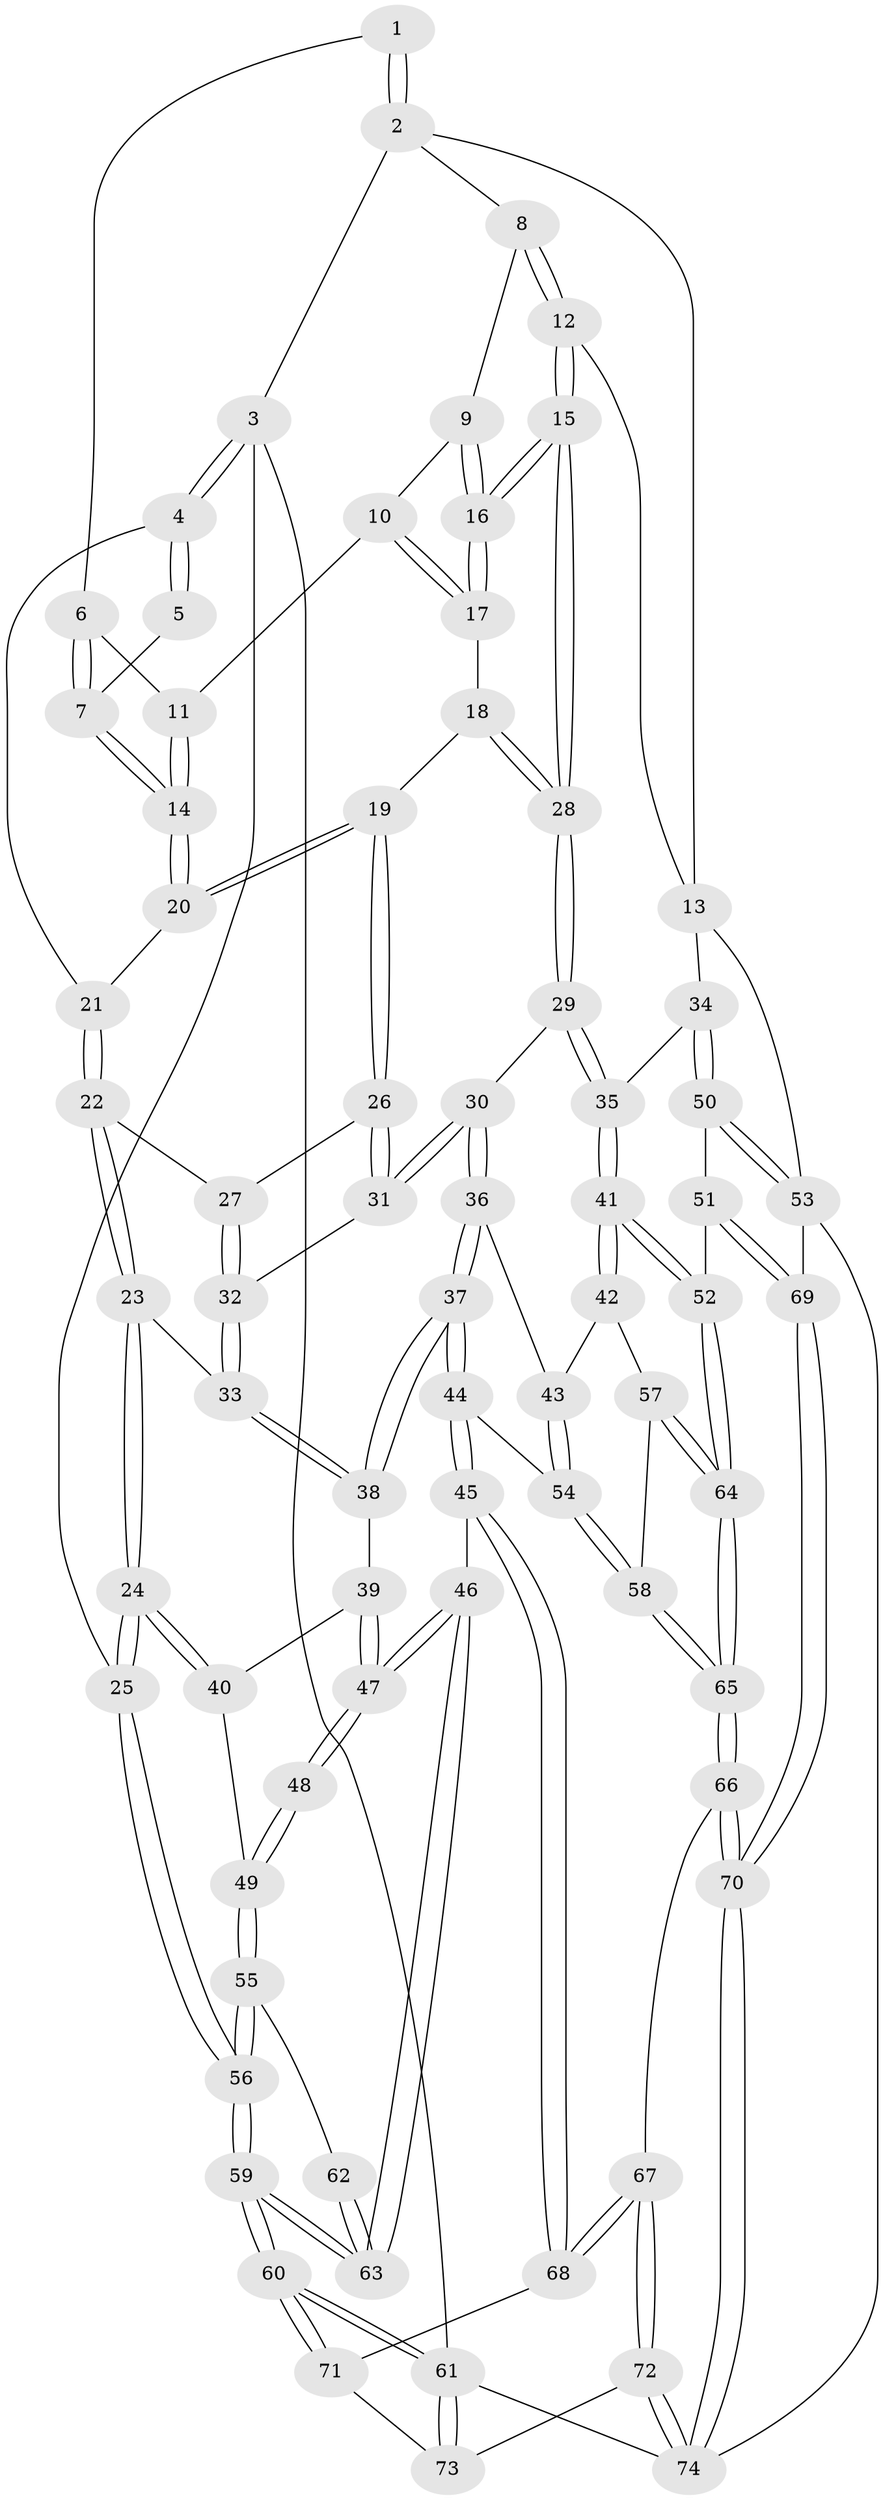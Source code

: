 // coarse degree distribution, {6: 0.1568627450980392, 4: 0.37254901960784315, 5: 0.4117647058823529, 3: 0.058823529411764705}
// Generated by graph-tools (version 1.1) at 2025/21/03/04/25 18:21:10]
// undirected, 74 vertices, 181 edges
graph export_dot {
graph [start="1"]
  node [color=gray90,style=filled];
  1 [pos="+0.4851556619494247+0"];
  2 [pos="+0.7104505054322079+0"];
  3 [pos="+0+0"];
  4 [pos="+0+0"];
  5 [pos="+0.24418210351275618+0"];
  6 [pos="+0.4770227298930946+0"];
  7 [pos="+0.34588717733546637+0.08560719242503949"];
  8 [pos="+0.7152424787174665+0"];
  9 [pos="+0.5826963179645576+0.060348312734181925"];
  10 [pos="+0.4947294084775738+0.043388475334241054"];
  11 [pos="+0.4822939032587248+0.019431576652423694"];
  12 [pos="+0.7798928121582406+0.13804290342180972"];
  13 [pos="+1+0.12528892767499764"];
  14 [pos="+0.34625722146100624+0.09059652946700462"];
  15 [pos="+0.6649213529050483+0.2840813197080809"];
  16 [pos="+0.661562493891359+0.27862637172560967"];
  17 [pos="+0.48917128777209135+0.09870038490373166"];
  18 [pos="+0.35368430348580304+0.18019506866967194"];
  19 [pos="+0.33124457884282416+0.1776802785714907"];
  20 [pos="+0.3253181784381026+0.1581073580717868"];
  21 [pos="+0.13686354111759771+0.024854730485734677"];
  22 [pos="+0.1635998157503+0.29516798158811003"];
  23 [pos="+0.15800135584962693+0.30155917464907056"];
  24 [pos="+0+0.36915059762920754"];
  25 [pos="+0+0.3665513181604125"];
  26 [pos="+0.31984165210808607+0.19574399366108436"];
  27 [pos="+0.31579607554867506+0.19898853167618294"];
  28 [pos="+0.6540735351772351+0.32467766093260614"];
  29 [pos="+0.6556567033740768+0.3485900101666405"];
  30 [pos="+0.5448308384202641+0.4012876296212268"];
  31 [pos="+0.4031871775857002+0.3846127877629073"];
  32 [pos="+0.3166536217560068+0.4208825828584821"];
  33 [pos="+0.2843318773977272+0.4411913244143762"];
  34 [pos="+1+0.43265472438833485"];
  35 [pos="+0.6930867981327048+0.39078644929742873"];
  36 [pos="+0.4638879152773531+0.5275086030837289"];
  37 [pos="+0.34098368177334637+0.5988387616002917"];
  38 [pos="+0.28007687743615833+0.4763087243530825"];
  39 [pos="+0.13136311201536294+0.5250013101728598"];
  40 [pos="+0+0.4178070599057883"];
  41 [pos="+0.7012228114051318+0.5940829085895306"];
  42 [pos="+0.539217024742459+0.6321409307411353"];
  43 [pos="+0.5329012080733122+0.6300297673199"];
  44 [pos="+0.3307525686113503+0.6484188452542861"];
  45 [pos="+0.23772587642570386+0.7262319298883628"];
  46 [pos="+0.2202101522214684+0.7198828225282494"];
  47 [pos="+0.18686951652874403+0.6845253777347113"];
  48 [pos="+0.09081932498180253+0.6564767372733613"];
  49 [pos="+0.07661888960760187+0.646868844276216"];
  50 [pos="+1+0.5693650379310746"];
  51 [pos="+0.746344556334222+0.6919198237083064"];
  52 [pos="+0.743182871224491+0.689496876986363"];
  53 [pos="+1+0.8412359985347319"];
  54 [pos="+0.411012015464968+0.6880843386360951"];
  55 [pos="+0+0.6810259175180662"];
  56 [pos="+0+0.7608567042610352"];
  57 [pos="+0.5381152709309325+0.6755294706538818"];
  58 [pos="+0.43794109915409374+0.7188864796025434"];
  59 [pos="+0+0.9772204444878906"];
  60 [pos="+0+1"];
  61 [pos="+0+1"];
  62 [pos="+0.06146993651638165+0.682560802517009"];
  63 [pos="+0+0.8092608526873543"];
  64 [pos="+0.5547677287001285+0.786594476951192"];
  65 [pos="+0.5166085865700042+0.8238122452268203"];
  66 [pos="+0.5137258178602762+0.8378738103761496"];
  67 [pos="+0.3487064844986616+0.8782606961094971"];
  68 [pos="+0.24572338890478096+0.7687087072318408"];
  69 [pos="+0.8124100294488091+0.8567988531518342"];
  70 [pos="+0.6660790081897071+1"];
  71 [pos="+0.18602712110539074+0.8672966369726771"];
  72 [pos="+0.303556299579595+1"];
  73 [pos="+0.23856027595874138+1"];
  74 [pos="+0.6602539149876222+1"];
  1 -- 2;
  1 -- 2;
  1 -- 6;
  2 -- 3;
  2 -- 8;
  2 -- 13;
  3 -- 4;
  3 -- 4;
  3 -- 25;
  3 -- 61;
  4 -- 5;
  4 -- 5;
  4 -- 21;
  5 -- 7;
  6 -- 7;
  6 -- 7;
  6 -- 11;
  7 -- 14;
  7 -- 14;
  8 -- 9;
  8 -- 12;
  8 -- 12;
  9 -- 10;
  9 -- 16;
  9 -- 16;
  10 -- 11;
  10 -- 17;
  10 -- 17;
  11 -- 14;
  11 -- 14;
  12 -- 13;
  12 -- 15;
  12 -- 15;
  13 -- 34;
  13 -- 53;
  14 -- 20;
  14 -- 20;
  15 -- 16;
  15 -- 16;
  15 -- 28;
  15 -- 28;
  16 -- 17;
  16 -- 17;
  17 -- 18;
  18 -- 19;
  18 -- 28;
  18 -- 28;
  19 -- 20;
  19 -- 20;
  19 -- 26;
  19 -- 26;
  20 -- 21;
  21 -- 22;
  21 -- 22;
  22 -- 23;
  22 -- 23;
  22 -- 27;
  23 -- 24;
  23 -- 24;
  23 -- 33;
  24 -- 25;
  24 -- 25;
  24 -- 40;
  24 -- 40;
  25 -- 56;
  25 -- 56;
  26 -- 27;
  26 -- 31;
  26 -- 31;
  27 -- 32;
  27 -- 32;
  28 -- 29;
  28 -- 29;
  29 -- 30;
  29 -- 35;
  29 -- 35;
  30 -- 31;
  30 -- 31;
  30 -- 36;
  30 -- 36;
  31 -- 32;
  32 -- 33;
  32 -- 33;
  33 -- 38;
  33 -- 38;
  34 -- 35;
  34 -- 50;
  34 -- 50;
  35 -- 41;
  35 -- 41;
  36 -- 37;
  36 -- 37;
  36 -- 43;
  37 -- 38;
  37 -- 38;
  37 -- 44;
  37 -- 44;
  38 -- 39;
  39 -- 40;
  39 -- 47;
  39 -- 47;
  40 -- 49;
  41 -- 42;
  41 -- 42;
  41 -- 52;
  41 -- 52;
  42 -- 43;
  42 -- 57;
  43 -- 54;
  43 -- 54;
  44 -- 45;
  44 -- 45;
  44 -- 54;
  45 -- 46;
  45 -- 68;
  45 -- 68;
  46 -- 47;
  46 -- 47;
  46 -- 63;
  46 -- 63;
  47 -- 48;
  47 -- 48;
  48 -- 49;
  48 -- 49;
  49 -- 55;
  49 -- 55;
  50 -- 51;
  50 -- 53;
  50 -- 53;
  51 -- 52;
  51 -- 69;
  51 -- 69;
  52 -- 64;
  52 -- 64;
  53 -- 69;
  53 -- 74;
  54 -- 58;
  54 -- 58;
  55 -- 56;
  55 -- 56;
  55 -- 62;
  56 -- 59;
  56 -- 59;
  57 -- 58;
  57 -- 64;
  57 -- 64;
  58 -- 65;
  58 -- 65;
  59 -- 60;
  59 -- 60;
  59 -- 63;
  59 -- 63;
  60 -- 61;
  60 -- 61;
  60 -- 71;
  60 -- 71;
  61 -- 73;
  61 -- 73;
  61 -- 74;
  62 -- 63;
  62 -- 63;
  64 -- 65;
  64 -- 65;
  65 -- 66;
  65 -- 66;
  66 -- 67;
  66 -- 70;
  66 -- 70;
  67 -- 68;
  67 -- 68;
  67 -- 72;
  67 -- 72;
  68 -- 71;
  69 -- 70;
  69 -- 70;
  70 -- 74;
  70 -- 74;
  71 -- 73;
  72 -- 73;
  72 -- 74;
  72 -- 74;
}
